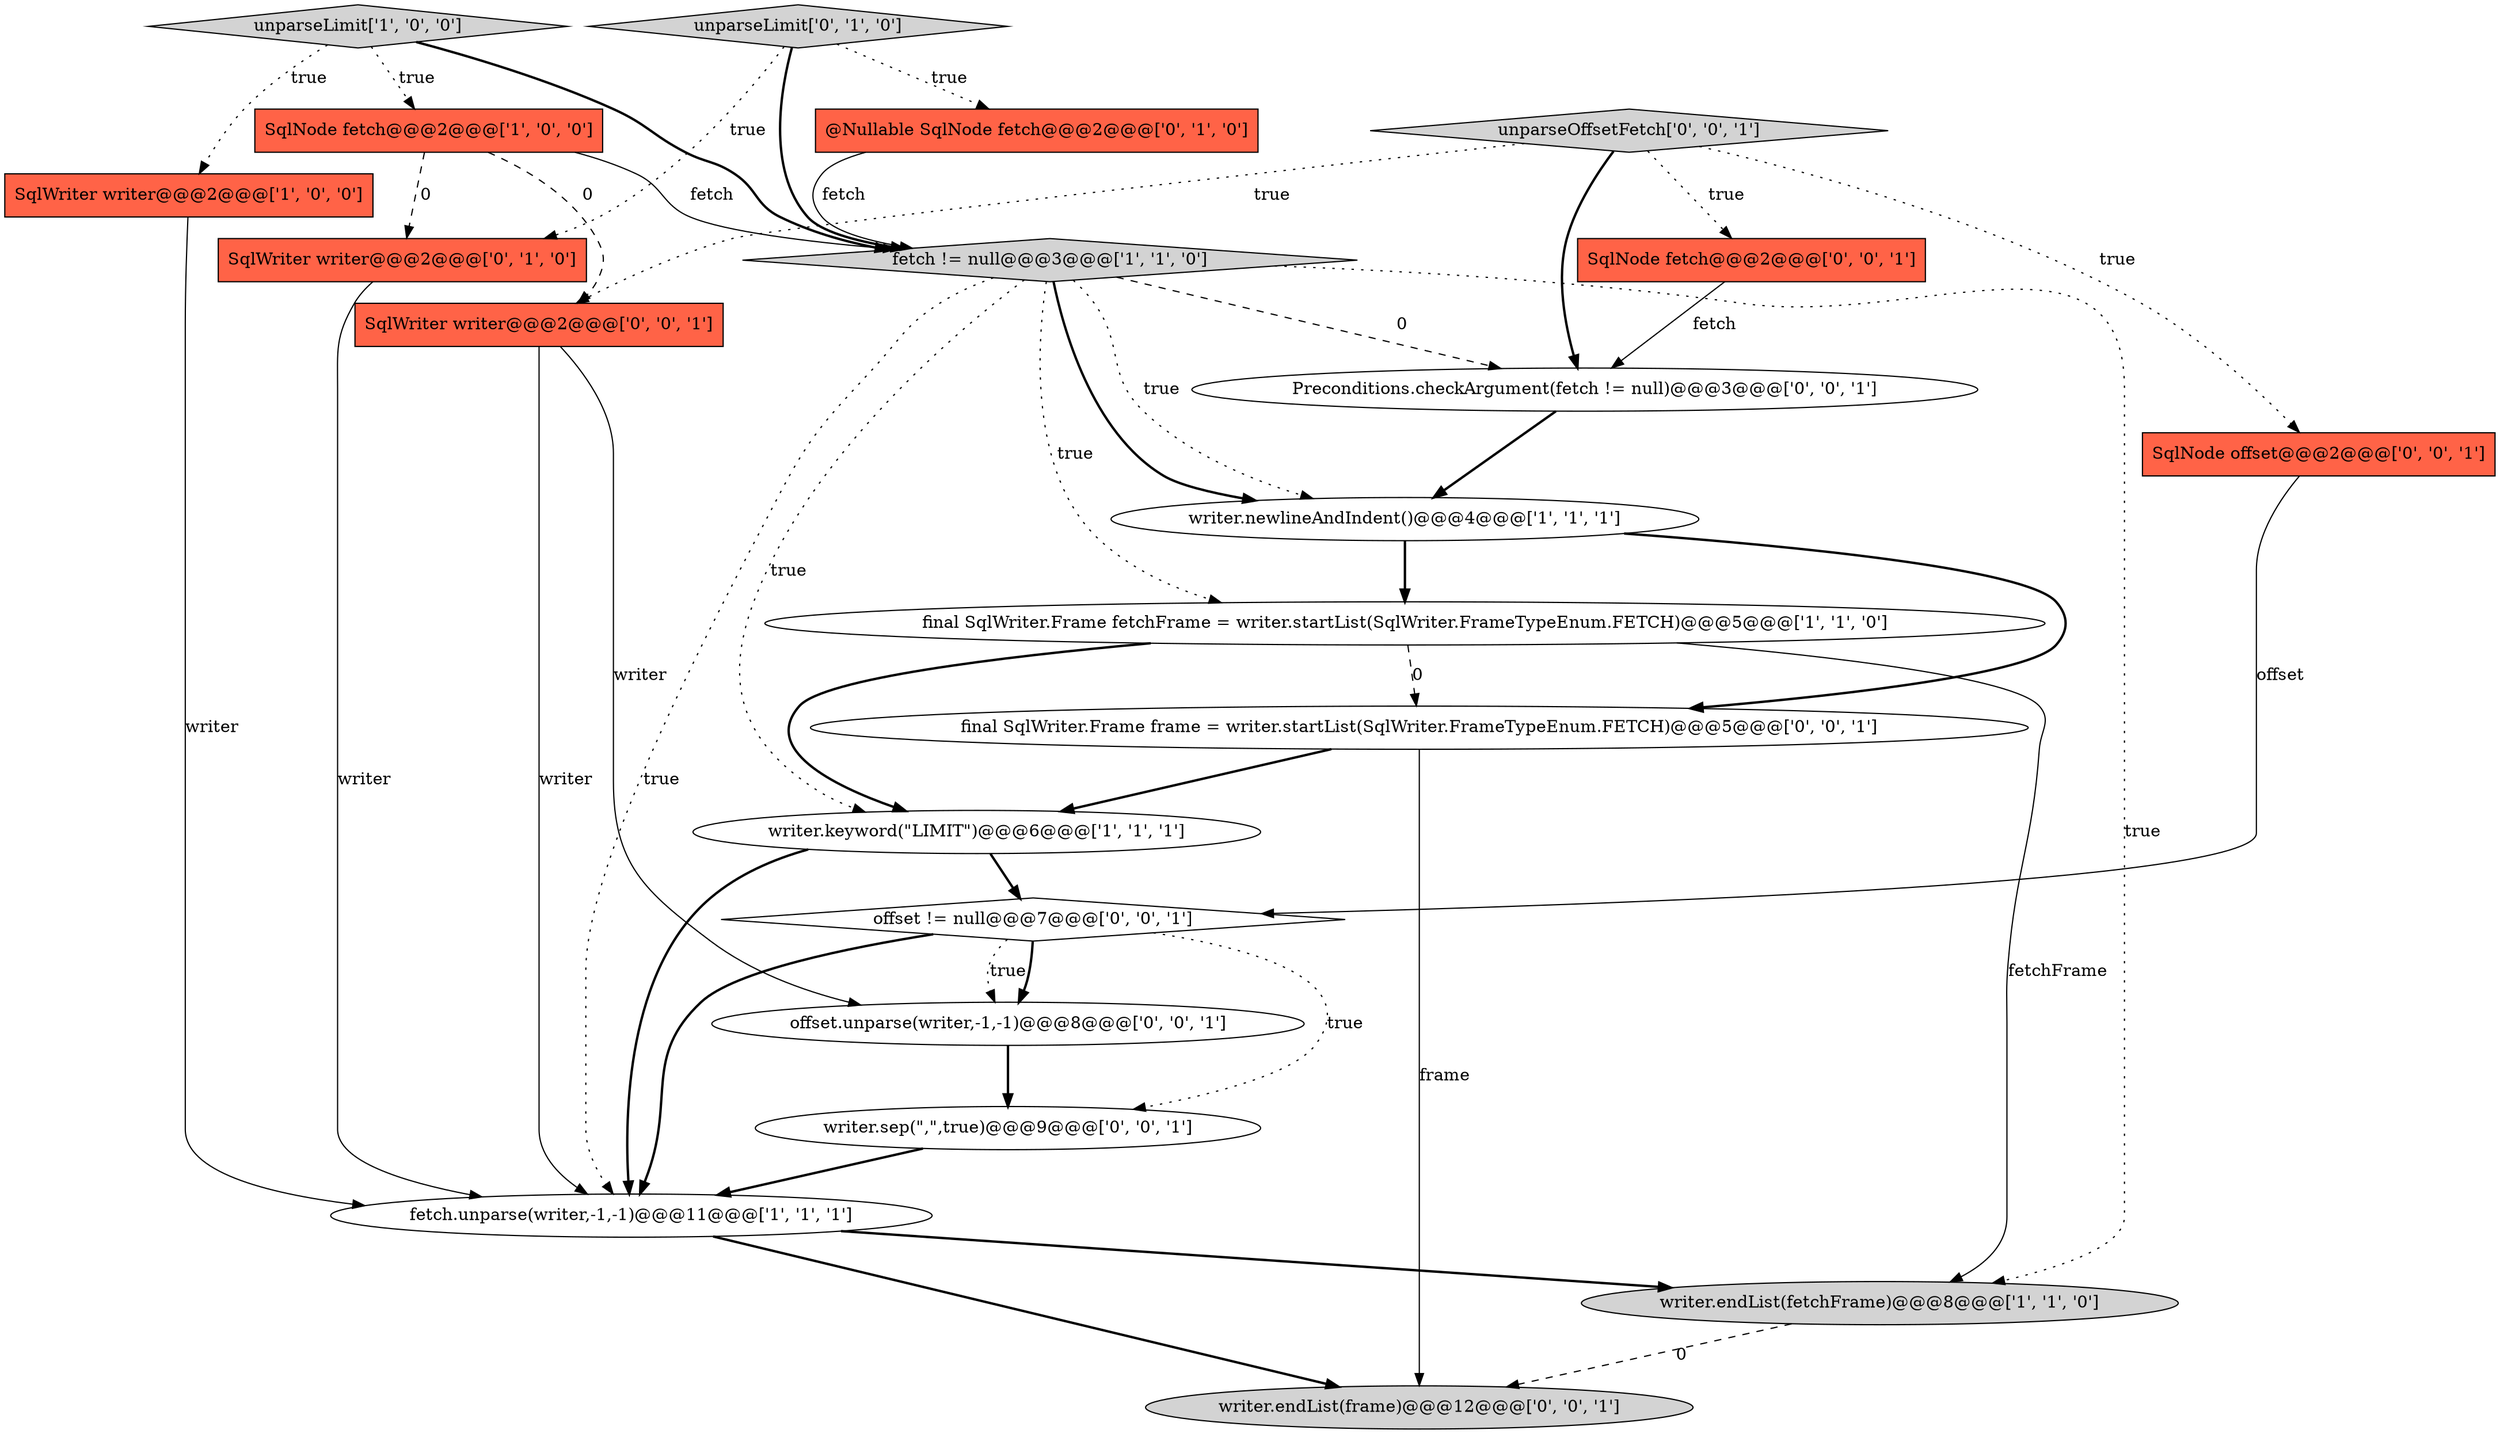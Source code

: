 digraph {
2 [style = filled, label = "unparseLimit['1', '0', '0']", fillcolor = lightgray, shape = diamond image = "AAA0AAABBB1BBB"];
17 [style = filled, label = "SqlWriter writer@@@2@@@['0', '0', '1']", fillcolor = tomato, shape = box image = "AAA0AAABBB3BBB"];
18 [style = filled, label = "Preconditions.checkArgument(fetch != null)@@@3@@@['0', '0', '1']", fillcolor = white, shape = ellipse image = "AAA0AAABBB3BBB"];
13 [style = filled, label = "writer.endList(frame)@@@12@@@['0', '0', '1']", fillcolor = lightgray, shape = ellipse image = "AAA0AAABBB3BBB"];
12 [style = filled, label = "SqlNode offset@@@2@@@['0', '0', '1']", fillcolor = tomato, shape = box image = "AAA0AAABBB3BBB"];
3 [style = filled, label = "SqlWriter writer@@@2@@@['1', '0', '0']", fillcolor = tomato, shape = box image = "AAA0AAABBB1BBB"];
0 [style = filled, label = "writer.keyword(\"LIMIT\")@@@6@@@['1', '1', '1']", fillcolor = white, shape = ellipse image = "AAA0AAABBB1BBB"];
16 [style = filled, label = "SqlNode fetch@@@2@@@['0', '0', '1']", fillcolor = tomato, shape = box image = "AAA0AAABBB3BBB"];
20 [style = filled, label = "writer.sep(\",\",true)@@@9@@@['0', '0', '1']", fillcolor = white, shape = ellipse image = "AAA0AAABBB3BBB"];
5 [style = filled, label = "writer.newlineAndIndent()@@@4@@@['1', '1', '1']", fillcolor = white, shape = ellipse image = "AAA0AAABBB1BBB"];
11 [style = filled, label = "unparseLimit['0', '1', '0']", fillcolor = lightgray, shape = diamond image = "AAA0AAABBB2BBB"];
9 [style = filled, label = "@Nullable SqlNode fetch@@@2@@@['0', '1', '0']", fillcolor = tomato, shape = box image = "AAA0AAABBB2BBB"];
1 [style = filled, label = "fetch.unparse(writer,-1,-1)@@@11@@@['1', '1', '1']", fillcolor = white, shape = ellipse image = "AAA0AAABBB1BBB"];
4 [style = filled, label = "final SqlWriter.Frame fetchFrame = writer.startList(SqlWriter.FrameTypeEnum.FETCH)@@@5@@@['1', '1', '0']", fillcolor = white, shape = ellipse image = "AAA0AAABBB1BBB"];
7 [style = filled, label = "fetch != null@@@3@@@['1', '1', '0']", fillcolor = lightgray, shape = diamond image = "AAA0AAABBB1BBB"];
19 [style = filled, label = "offset != null@@@7@@@['0', '0', '1']", fillcolor = white, shape = diamond image = "AAA0AAABBB3BBB"];
10 [style = filled, label = "SqlWriter writer@@@2@@@['0', '1', '0']", fillcolor = tomato, shape = box image = "AAA1AAABBB2BBB"];
21 [style = filled, label = "offset.unparse(writer,-1,-1)@@@8@@@['0', '0', '1']", fillcolor = white, shape = ellipse image = "AAA0AAABBB3BBB"];
15 [style = filled, label = "final SqlWriter.Frame frame = writer.startList(SqlWriter.FrameTypeEnum.FETCH)@@@5@@@['0', '0', '1']", fillcolor = white, shape = ellipse image = "AAA0AAABBB3BBB"];
6 [style = filled, label = "writer.endList(fetchFrame)@@@8@@@['1', '1', '0']", fillcolor = lightgray, shape = ellipse image = "AAA0AAABBB1BBB"];
14 [style = filled, label = "unparseOffsetFetch['0', '0', '1']", fillcolor = lightgray, shape = diamond image = "AAA0AAABBB3BBB"];
8 [style = filled, label = "SqlNode fetch@@@2@@@['1', '0', '0']", fillcolor = tomato, shape = box image = "AAA1AAABBB1BBB"];
2->3 [style = dotted, label="true"];
7->6 [style = dotted, label="true"];
8->7 [style = solid, label="fetch"];
17->21 [style = solid, label="writer"];
8->10 [style = dashed, label="0"];
7->18 [style = dashed, label="0"];
14->12 [style = dotted, label="true"];
0->19 [style = bold, label=""];
11->10 [style = dotted, label="true"];
19->20 [style = dotted, label="true"];
10->1 [style = solid, label="writer"];
17->1 [style = solid, label="writer"];
5->15 [style = bold, label=""];
16->18 [style = solid, label="fetch"];
9->7 [style = solid, label="fetch"];
11->9 [style = dotted, label="true"];
19->21 [style = dotted, label="true"];
20->1 [style = bold, label=""];
4->6 [style = solid, label="fetchFrame"];
7->0 [style = dotted, label="true"];
1->13 [style = bold, label=""];
4->0 [style = bold, label=""];
7->5 [style = dotted, label="true"];
14->16 [style = dotted, label="true"];
14->17 [style = dotted, label="true"];
15->13 [style = solid, label="frame"];
19->1 [style = bold, label=""];
7->5 [style = bold, label=""];
1->6 [style = bold, label=""];
21->20 [style = bold, label=""];
6->13 [style = dashed, label="0"];
0->1 [style = bold, label=""];
12->19 [style = solid, label="offset"];
18->5 [style = bold, label=""];
15->0 [style = bold, label=""];
5->4 [style = bold, label=""];
7->4 [style = dotted, label="true"];
4->15 [style = dashed, label="0"];
8->17 [style = dashed, label="0"];
14->18 [style = bold, label=""];
2->7 [style = bold, label=""];
7->1 [style = dotted, label="true"];
3->1 [style = solid, label="writer"];
11->7 [style = bold, label=""];
2->8 [style = dotted, label="true"];
19->21 [style = bold, label=""];
}
